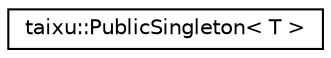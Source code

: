 digraph "Graphical Class Hierarchy"
{
 // LATEX_PDF_SIZE
  edge [fontname="Helvetica",fontsize="10",labelfontname="Helvetica",labelfontsize="10"];
  node [fontname="Helvetica",fontsize="10",shape=record];
  rankdir="LR";
  Node0 [label="taixu::PublicSingleton\< T \>",height=0.2,width=0.4,color="black", fillcolor="white", style="filled",URL="$classtaixu_1_1PublicSingleton.html",tooltip=" "];
}

